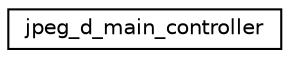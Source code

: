 digraph "Graphical Class Hierarchy"
{
 // INTERACTIVE_SVG=YES
  edge [fontname="Helvetica",fontsize="10",labelfontname="Helvetica",labelfontsize="10"];
  node [fontname="Helvetica",fontsize="10",shape=record];
  rankdir="LR";
  Node0 [label="jpeg_d_main_controller",height=0.2,width=0.4,color="black", fillcolor="white", style="filled",URL="$structjpeg__d__main__controller.html"];
}
